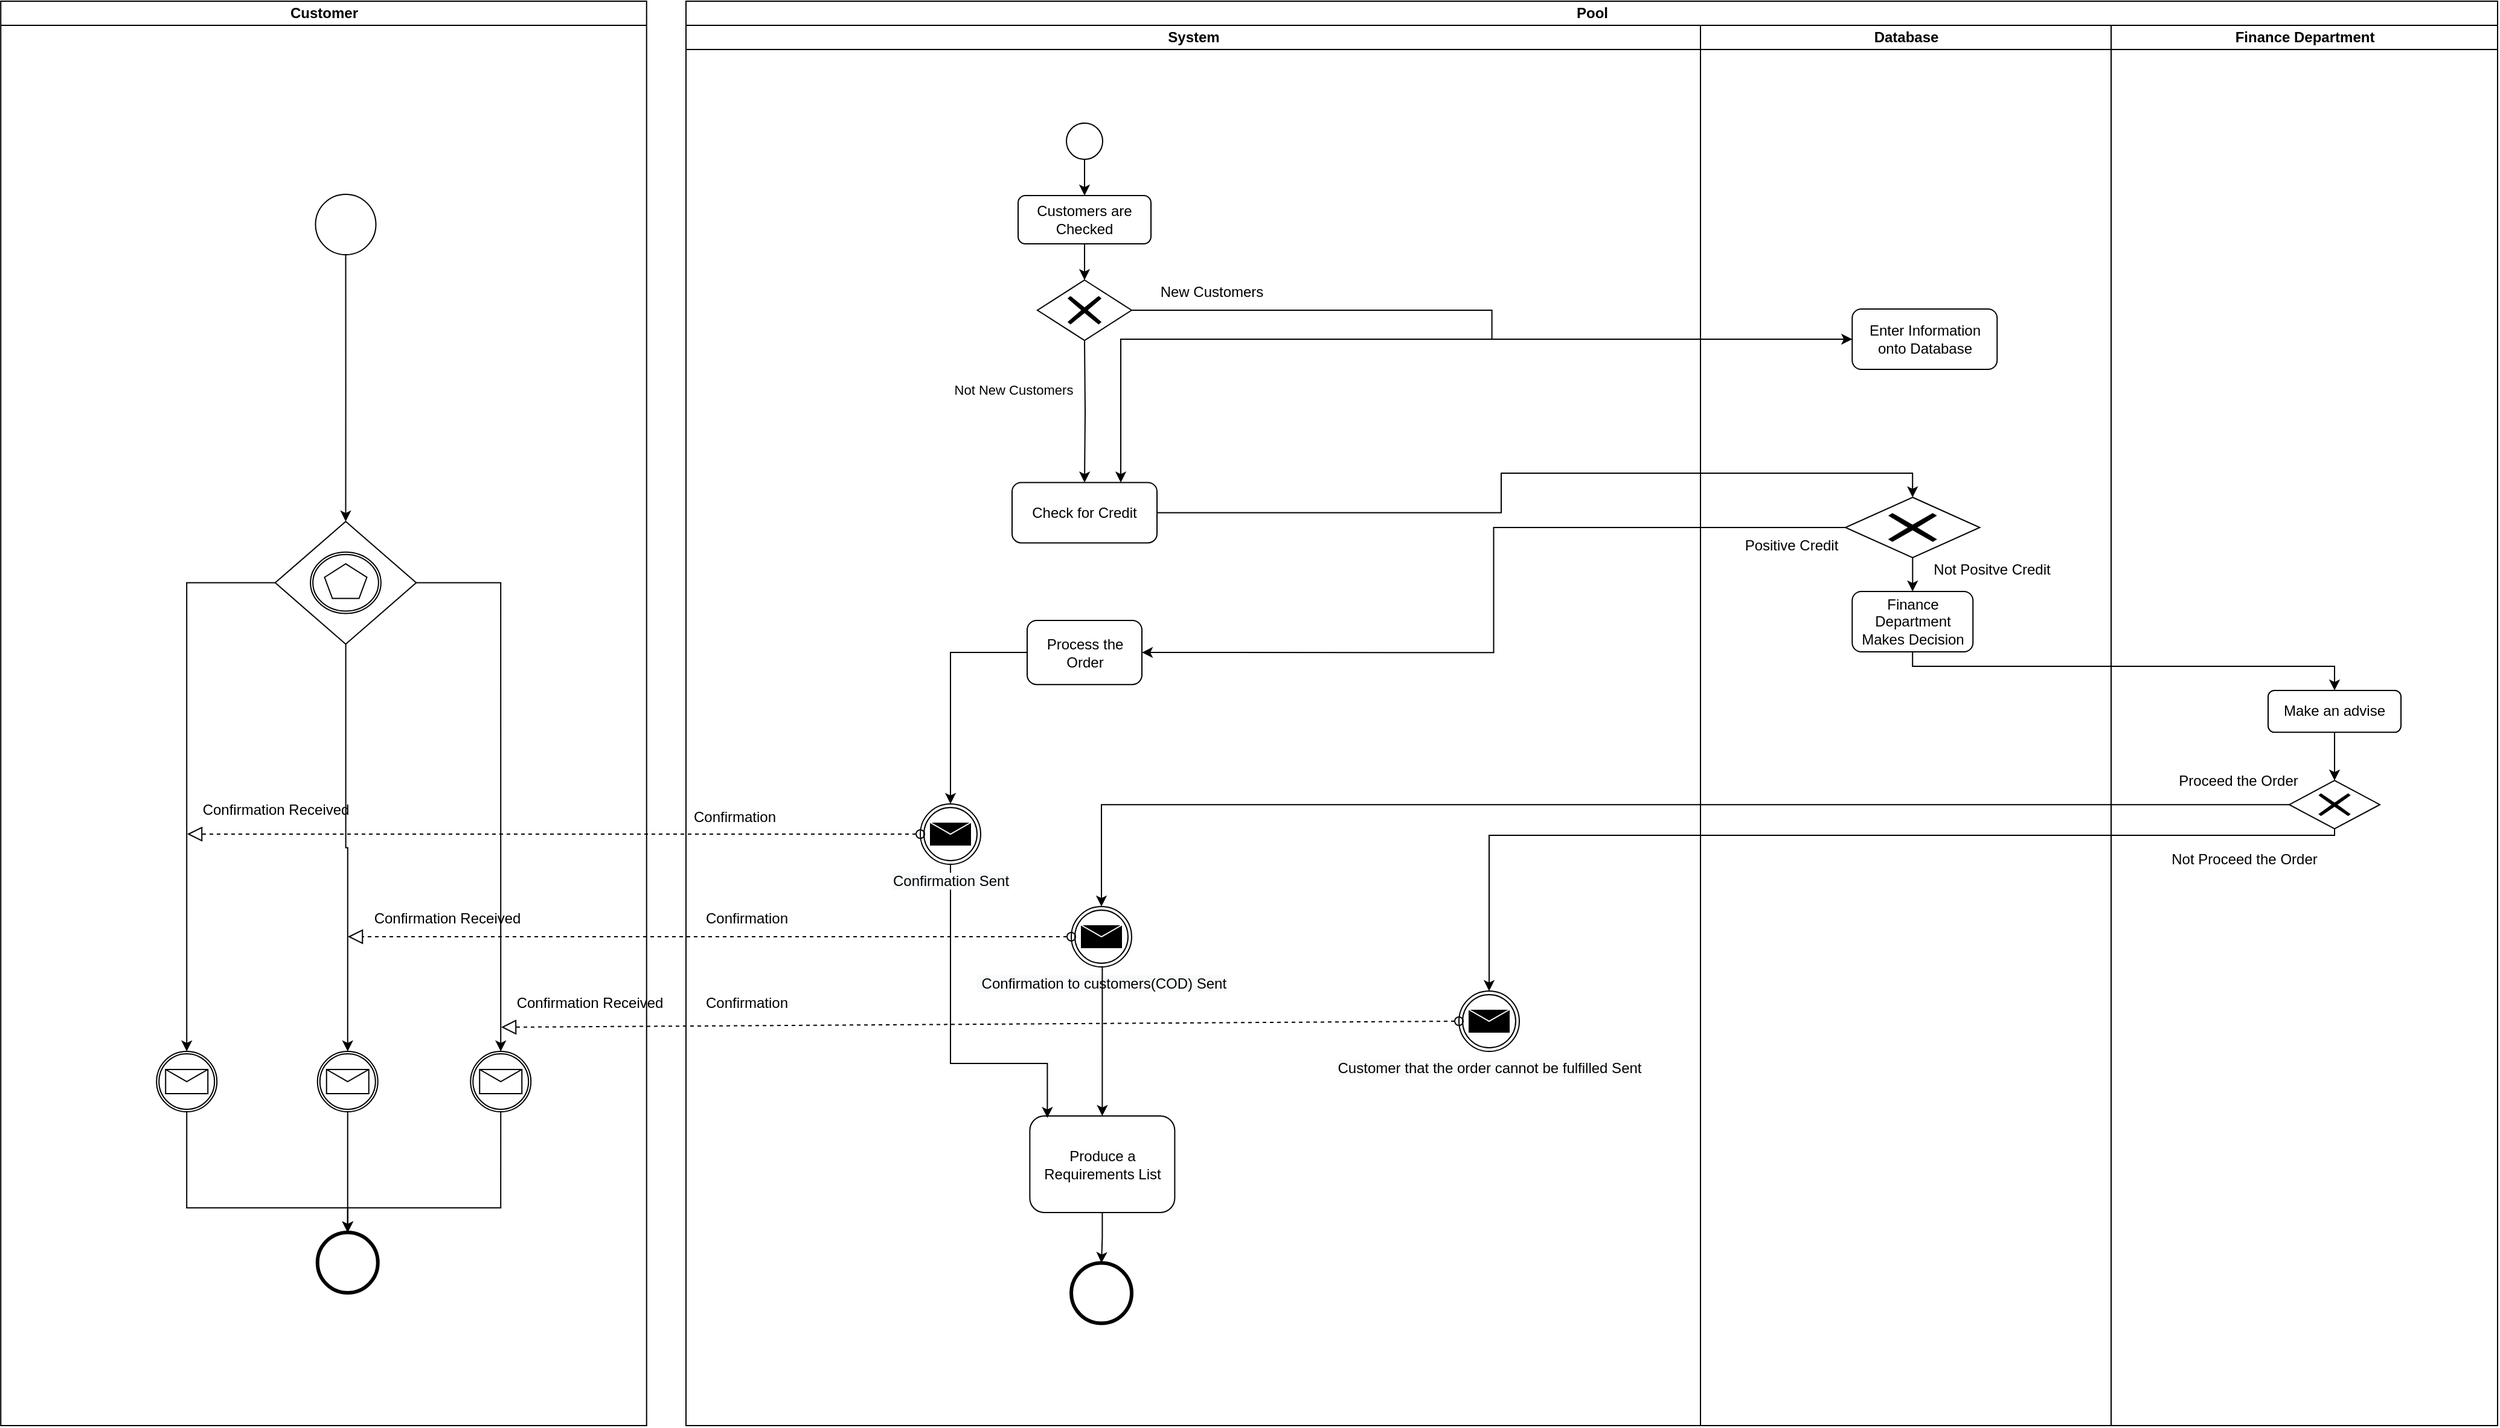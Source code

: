 <mxfile version="13.8.5" type="github">
  <diagram id="KpwYvhkPx8qY-jY_Czm6" name="Page-1">
    <mxGraphModel dx="2354" dy="-192" grid="1" gridSize="10" guides="1" tooltips="1" connect="1" arrows="1" fold="1" page="1" pageScale="1" pageWidth="1169" pageHeight="827" math="0" shadow="0">
      <root>
        <mxCell id="0" />
        <mxCell id="1" parent="0" />
        <mxCell id="Z5ZH14Ys6QMQ1bE4xrXP-9" value="Pool" style="swimlane;html=1;childLayout=stackLayout;resizeParent=1;resizeParentMax=0;startSize=20;" vertex="1" parent="1">
          <mxGeometry x="-560" y="1140" width="1500" height="1180" as="geometry" />
        </mxCell>
        <mxCell id="Z5ZH14Ys6QMQ1bE4xrXP-10" value="System" style="swimlane;html=1;startSize=20;" vertex="1" parent="Z5ZH14Ys6QMQ1bE4xrXP-9">
          <mxGeometry y="20" width="840" height="1160" as="geometry" />
        </mxCell>
        <mxCell id="Z5ZH14Ys6QMQ1bE4xrXP-78" value="Confirmation" style="text;html=1;align=center;verticalAlign=middle;resizable=0;points=[];autosize=1;" vertex="1" parent="Z5ZH14Ys6QMQ1bE4xrXP-10">
          <mxGeometry y="645.62" width="80" height="20" as="geometry" />
        </mxCell>
        <mxCell id="Z5ZH14Ys6QMQ1bE4xrXP-83" value="&lt;span style=&quot;background-color: rgb(248 , 249 , 250)&quot;&gt;&amp;nbsp;Confirmation to customers(COD) Sent&lt;/span&gt;" style="shape=mxgraph.bpmn.shape;html=1;verticalLabelPosition=bottom;labelBackgroundColor=#ffffff;verticalAlign=top;align=center;perimeter=ellipsePerimeter;outlineConnect=0;outline=throwing;symbol=message;" vertex="1" parent="Z5ZH14Ys6QMQ1bE4xrXP-10">
          <mxGeometry x="319" y="730" width="50" height="50" as="geometry" />
        </mxCell>
        <mxCell id="Z5ZH14Ys6QMQ1bE4xrXP-90" value="Confirmation" style="text;html=1;align=center;verticalAlign=middle;resizable=0;points=[];autosize=1;" vertex="1" parent="Z5ZH14Ys6QMQ1bE4xrXP-10">
          <mxGeometry x="10" y="730" width="80" height="20" as="geometry" />
        </mxCell>
        <mxCell id="Z5ZH14Ys6QMQ1bE4xrXP-92" value="&lt;span style=&quot;background-color: rgb(248 , 249 , 250)&quot;&gt;Customer that the order cannot be fulfilled Sent&lt;/span&gt;" style="shape=mxgraph.bpmn.shape;html=1;verticalLabelPosition=bottom;labelBackgroundColor=#ffffff;verticalAlign=top;align=center;perimeter=ellipsePerimeter;outlineConnect=0;outline=throwing;symbol=message;" vertex="1" parent="Z5ZH14Ys6QMQ1bE4xrXP-10">
          <mxGeometry x="640" y="800" width="50" height="50" as="geometry" />
        </mxCell>
        <mxCell id="Z5ZH14Ys6QMQ1bE4xrXP-97" value="Confirmation" style="text;html=1;align=center;verticalAlign=middle;resizable=0;points=[];autosize=1;" vertex="1" parent="Z5ZH14Ys6QMQ1bE4xrXP-10">
          <mxGeometry x="10" y="800" width="80" height="20" as="geometry" />
        </mxCell>
        <mxCell id="Z5ZH14Ys6QMQ1bE4xrXP-11" value="Database" style="swimlane;html=1;startSize=20;" vertex="1" parent="Z5ZH14Ys6QMQ1bE4xrXP-9">
          <mxGeometry x="840" y="20" width="340" height="1160" as="geometry" />
        </mxCell>
        <mxCell id="Z5ZH14Ys6QMQ1bE4xrXP-12" value="Finance Department" style="swimlane;html=1;startSize=20;" vertex="1" parent="Z5ZH14Ys6QMQ1bE4xrXP-9">
          <mxGeometry x="1180" y="20" width="320" height="1160" as="geometry" />
        </mxCell>
        <mxCell id="Z5ZH14Ys6QMQ1bE4xrXP-33" value="" style="ellipse;whiteSpace=wrap;html=1;" vertex="1" parent="1">
          <mxGeometry x="-245" y="1241" width="30" height="30" as="geometry" />
        </mxCell>
        <mxCell id="Z5ZH14Ys6QMQ1bE4xrXP-34" value="Customers are Checked" style="rounded=1;whiteSpace=wrap;html=1;" vertex="1" parent="1">
          <mxGeometry x="-285" y="1301" width="110" height="40" as="geometry" />
        </mxCell>
        <mxCell id="Z5ZH14Ys6QMQ1bE4xrXP-35" value="" style="edgeStyle=orthogonalEdgeStyle;rounded=0;orthogonalLoop=1;jettySize=auto;html=1;" edge="1" parent="1" source="Z5ZH14Ys6QMQ1bE4xrXP-33" target="Z5ZH14Ys6QMQ1bE4xrXP-34">
          <mxGeometry relative="1" as="geometry" />
        </mxCell>
        <mxCell id="Z5ZH14Ys6QMQ1bE4xrXP-36" value="" style="edgeStyle=orthogonalEdgeStyle;rounded=0;orthogonalLoop=1;jettySize=auto;html=1;" edge="1" parent="1" source="Z5ZH14Ys6QMQ1bE4xrXP-34">
          <mxGeometry relative="1" as="geometry">
            <mxPoint x="-230" y="1371.0" as="targetPoint" />
          </mxGeometry>
        </mxCell>
        <mxCell id="Z5ZH14Ys6QMQ1bE4xrXP-37" value="New Customers" style="text;html=1;align=center;verticalAlign=middle;resizable=0;points=[];autosize=1;" vertex="1" parent="1">
          <mxGeometry x="-175" y="1371" width="100" height="20" as="geometry" />
        </mxCell>
        <mxCell id="Z5ZH14Ys6QMQ1bE4xrXP-39" value="Process the Order" style="rounded=1;whiteSpace=wrap;html=1;" vertex="1" parent="1">
          <mxGeometry x="-277.5" y="1653.0" width="95" height="53.1" as="geometry" />
        </mxCell>
        <mxCell id="Z5ZH14Ys6QMQ1bE4xrXP-40" value="Check for Credit" style="rounded=1;whiteSpace=wrap;html=1;" vertex="1" parent="1">
          <mxGeometry x="-290" y="1538.72" width="120" height="50" as="geometry" />
        </mxCell>
        <mxCell id="Z5ZH14Ys6QMQ1bE4xrXP-41" value="" style="edgeStyle=orthogonalEdgeStyle;rounded=0;orthogonalLoop=1;jettySize=auto;html=1;" edge="1" parent="1" target="Z5ZH14Ys6QMQ1bE4xrXP-40">
          <mxGeometry relative="1" as="geometry">
            <mxPoint x="-230" y="1421" as="sourcePoint" />
          </mxGeometry>
        </mxCell>
        <mxCell id="Z5ZH14Ys6QMQ1bE4xrXP-42" value="Not New Customers" style="edgeLabel;html=1;align=center;verticalAlign=middle;resizable=0;points=[];rotation=0;" vertex="1" connectable="0" parent="Z5ZH14Ys6QMQ1bE4xrXP-41">
          <mxGeometry x="-0.169" y="1" relative="1" as="geometry">
            <mxPoint x="-61" y="-8" as="offset" />
          </mxGeometry>
        </mxCell>
        <mxCell id="Z5ZH14Ys6QMQ1bE4xrXP-43" value="" style="shape=mxgraph.bpmn.shape;html=1;verticalLabelPosition=bottom;labelBackgroundColor=#ffffff;verticalAlign=top;align=center;perimeter=rhombusPerimeter;background=gateway;outlineConnect=0;outline=none;symbol=exclusiveGw;" vertex="1" parent="1">
          <mxGeometry x="-269" y="1371" width="78" height="50" as="geometry" />
        </mxCell>
        <mxCell id="Z5ZH14Ys6QMQ1bE4xrXP-49" style="edgeStyle=orthogonalEdgeStyle;rounded=0;orthogonalLoop=1;jettySize=auto;html=1;" edge="1" parent="1" source="Z5ZH14Ys6QMQ1bE4xrXP-50" target="Z5ZH14Ys6QMQ1bE4xrXP-51">
          <mxGeometry relative="1" as="geometry" />
        </mxCell>
        <mxCell id="Z5ZH14Ys6QMQ1bE4xrXP-50" value="Produce a Requirements List" style="shape=ext;rounded=1;html=1;whiteSpace=wrap;" vertex="1" parent="1">
          <mxGeometry x="-275.31" y="2063.5" width="120" height="80" as="geometry" />
        </mxCell>
        <mxCell id="Z5ZH14Ys6QMQ1bE4xrXP-51" value="" style="shape=mxgraph.bpmn.shape;html=1;verticalLabelPosition=bottom;labelBackgroundColor=#ffffff;verticalAlign=top;align=center;perimeter=ellipsePerimeter;outlineConnect=0;outline=end;symbol=general;" vertex="1" parent="1">
          <mxGeometry x="-241" y="2185.27" width="50" height="50" as="geometry" />
        </mxCell>
        <mxCell id="Z5ZH14Ys6QMQ1bE4xrXP-52" value="Enter Information onto Database" style="rounded=1;whiteSpace=wrap;html=1;" vertex="1" parent="1">
          <mxGeometry x="405.62" y="1395" width="120" height="50" as="geometry" />
        </mxCell>
        <mxCell id="Z5ZH14Ys6QMQ1bE4xrXP-53" value="Not Positve Credit" style="text;html=1;align=center;verticalAlign=middle;resizable=0;points=[];autosize=1;" vertex="1" parent="1">
          <mxGeometry x="465.63" y="1600.99" width="110" height="20" as="geometry" />
        </mxCell>
        <mxCell id="Z5ZH14Ys6QMQ1bE4xrXP-54" style="edgeStyle=orthogonalEdgeStyle;rounded=0;orthogonalLoop=1;jettySize=auto;html=1;" edge="1" parent="1" source="Z5ZH14Ys6QMQ1bE4xrXP-55" target="Z5ZH14Ys6QMQ1bE4xrXP-56">
          <mxGeometry relative="1" as="geometry" />
        </mxCell>
        <mxCell id="Z5ZH14Ys6QMQ1bE4xrXP-55" value="" style="shape=mxgraph.bpmn.shape;html=1;verticalLabelPosition=bottom;labelBackgroundColor=#ffffff;verticalAlign=top;align=center;perimeter=rhombusPerimeter;background=gateway;outlineConnect=0;outline=none;symbol=exclusiveGw;" vertex="1" parent="1">
          <mxGeometry x="400" y="1550.99" width="111.25" height="50" as="geometry" />
        </mxCell>
        <mxCell id="Z5ZH14Ys6QMQ1bE4xrXP-56" value="Finance Department Makes Decision" style="rounded=1;whiteSpace=wrap;html=1;" vertex="1" parent="1">
          <mxGeometry x="405.62" y="1628.99" width="100" height="50" as="geometry" />
        </mxCell>
        <mxCell id="Z5ZH14Ys6QMQ1bE4xrXP-57" value="Positive Credit" style="text;html=1;align=center;verticalAlign=middle;resizable=0;points=[];autosize=1;" vertex="1" parent="1">
          <mxGeometry x="310" y="1580.99" width="90" height="20" as="geometry" />
        </mxCell>
        <mxCell id="Z5ZH14Ys6QMQ1bE4xrXP-58" style="edgeStyle=orthogonalEdgeStyle;rounded=0;orthogonalLoop=1;jettySize=auto;html=1;" edge="1" parent="1" source="Z5ZH14Ys6QMQ1bE4xrXP-43" target="Z5ZH14Ys6QMQ1bE4xrXP-52">
          <mxGeometry relative="1" as="geometry">
            <mxPoint x="217" y="1336" as="sourcePoint" />
          </mxGeometry>
        </mxCell>
        <mxCell id="Z5ZH14Ys6QMQ1bE4xrXP-59" style="edgeStyle=orthogonalEdgeStyle;rounded=0;orthogonalLoop=1;jettySize=auto;html=1;entryX=0.5;entryY=0;entryDx=0;entryDy=0;" edge="1" parent="1" source="Z5ZH14Ys6QMQ1bE4xrXP-60" target="Z5ZH14Ys6QMQ1bE4xrXP-61">
          <mxGeometry relative="1" as="geometry" />
        </mxCell>
        <mxCell id="Z5ZH14Ys6QMQ1bE4xrXP-60" value="Make an advise" style="shape=ext;rounded=1;html=1;whiteSpace=wrap;" vertex="1" parent="1">
          <mxGeometry x="750" y="1711" width="110" height="34.62" as="geometry" />
        </mxCell>
        <mxCell id="Z5ZH14Ys6QMQ1bE4xrXP-61" value="" style="shape=mxgraph.bpmn.shape;html=1;verticalLabelPosition=bottom;labelBackgroundColor=#ffffff;verticalAlign=top;align=center;perimeter=rhombusPerimeter;background=gateway;outlineConnect=0;outline=none;symbol=exclusiveGw;" vertex="1" parent="1">
          <mxGeometry x="767.5" y="1785.62" width="75" height="40" as="geometry" />
        </mxCell>
        <mxCell id="Z5ZH14Ys6QMQ1bE4xrXP-62" value="Proceed the Order" style="text;html=1;align=center;verticalAlign=middle;resizable=0;points=[];autosize=1;" vertex="1" parent="1">
          <mxGeometry x="670" y="1775.62" width="110" height="20" as="geometry" />
        </mxCell>
        <mxCell id="Z5ZH14Ys6QMQ1bE4xrXP-63" value="Not Proceed the Order" style="text;html=1;align=center;verticalAlign=middle;resizable=0;points=[];autosize=1;" vertex="1" parent="1">
          <mxGeometry x="660" y="1841" width="140" height="20" as="geometry" />
        </mxCell>
        <mxCell id="Z5ZH14Ys6QMQ1bE4xrXP-64" style="edgeStyle=orthogonalEdgeStyle;rounded=0;orthogonalLoop=1;jettySize=auto;html=1;" edge="1" parent="1" source="Z5ZH14Ys6QMQ1bE4xrXP-56" target="Z5ZH14Ys6QMQ1bE4xrXP-60">
          <mxGeometry relative="1" as="geometry">
            <Array as="points">
              <mxPoint x="456" y="1691" />
              <mxPoint x="805" y="1691" />
            </Array>
          </mxGeometry>
        </mxCell>
        <mxCell id="Z5ZH14Ys6QMQ1bE4xrXP-66" style="edgeStyle=orthogonalEdgeStyle;rounded=0;orthogonalLoop=1;jettySize=auto;html=1;entryX=1;entryY=0.5;entryDx=0;entryDy=0;" edge="1" parent="1" source="Z5ZH14Ys6QMQ1bE4xrXP-55" target="Z5ZH14Ys6QMQ1bE4xrXP-39">
          <mxGeometry relative="1" as="geometry" />
        </mxCell>
        <mxCell id="Z5ZH14Ys6QMQ1bE4xrXP-68" style="edgeStyle=orthogonalEdgeStyle;rounded=0;orthogonalLoop=1;jettySize=auto;html=1;entryX=0.5;entryY=0;entryDx=0;entryDy=0;" edge="1" parent="1" source="Z5ZH14Ys6QMQ1bE4xrXP-40" target="Z5ZH14Ys6QMQ1bE4xrXP-55">
          <mxGeometry relative="1" as="geometry" />
        </mxCell>
        <mxCell id="Z5ZH14Ys6QMQ1bE4xrXP-69" style="edgeStyle=orthogonalEdgeStyle;rounded=0;orthogonalLoop=1;jettySize=auto;html=1;entryX=0.75;entryY=0;entryDx=0;entryDy=0;" edge="1" parent="1" source="Z5ZH14Ys6QMQ1bE4xrXP-52" target="Z5ZH14Ys6QMQ1bE4xrXP-40">
          <mxGeometry relative="1" as="geometry" />
        </mxCell>
        <mxCell id="Z5ZH14Ys6QMQ1bE4xrXP-72" value="Customer" style="swimlane;html=1;horizontal=0;startSize=20;rotation=90;" vertex="1" parent="1">
          <mxGeometry x="-1450" y="1462.62" width="1180" height="534.75" as="geometry" />
        </mxCell>
        <mxCell id="Z5ZH14Ys6QMQ1bE4xrXP-116" style="edgeStyle=orthogonalEdgeStyle;rounded=0;orthogonalLoop=1;jettySize=auto;html=1;entryX=0.5;entryY=0;entryDx=0;entryDy=0;" edge="1" parent="Z5ZH14Ys6QMQ1bE4xrXP-72" source="Z5ZH14Ys6QMQ1bE4xrXP-76" target="Z5ZH14Ys6QMQ1bE4xrXP-100">
          <mxGeometry relative="1" as="geometry">
            <Array as="points">
              <mxPoint x="477" y="677" />
              <mxPoint x="610" y="677" />
            </Array>
          </mxGeometry>
        </mxCell>
        <mxCell id="Z5ZH14Ys6QMQ1bE4xrXP-76" value="" style="shape=mxgraph.bpmn.shape;html=1;verticalLabelPosition=bottom;labelBackgroundColor=#ffffff;verticalAlign=top;align=center;perimeter=ellipsePerimeter;outlineConnect=0;outline=catching;symbol=message;" vertex="1" parent="Z5ZH14Ys6QMQ1bE4xrXP-72">
          <mxGeometry x="451.62" y="547.38" width="50" height="50" as="geometry" />
        </mxCell>
        <mxCell id="Z5ZH14Ys6QMQ1bE4xrXP-115" style="edgeStyle=orthogonalEdgeStyle;rounded=0;orthogonalLoop=1;jettySize=auto;html=1;entryX=0.5;entryY=0;entryDx=0;entryDy=0;" edge="1" parent="Z5ZH14Ys6QMQ1bE4xrXP-72" source="Z5ZH14Ys6QMQ1bE4xrXP-88" target="Z5ZH14Ys6QMQ1bE4xrXP-100">
          <mxGeometry relative="1" as="geometry" />
        </mxCell>
        <mxCell id="Z5ZH14Ys6QMQ1bE4xrXP-88" value="" style="shape=mxgraph.bpmn.shape;html=1;verticalLabelPosition=bottom;labelBackgroundColor=#ffffff;verticalAlign=top;align=center;perimeter=ellipsePerimeter;outlineConnect=0;outline=catching;symbol=message;" vertex="1" parent="Z5ZH14Ys6QMQ1bE4xrXP-72">
          <mxGeometry x="584.87" y="547.38" width="50" height="50" as="geometry" />
        </mxCell>
        <mxCell id="Z5ZH14Ys6QMQ1bE4xrXP-101" style="edgeStyle=orthogonalEdgeStyle;rounded=0;orthogonalLoop=1;jettySize=auto;html=1;" edge="1" parent="Z5ZH14Ys6QMQ1bE4xrXP-72" source="Z5ZH14Ys6QMQ1bE4xrXP-95" target="Z5ZH14Ys6QMQ1bE4xrXP-100">
          <mxGeometry relative="1" as="geometry">
            <Array as="points">
              <mxPoint x="737" y="677" />
              <mxPoint x="610" y="677" />
            </Array>
          </mxGeometry>
        </mxCell>
        <mxCell id="Z5ZH14Ys6QMQ1bE4xrXP-95" value="" style="shape=mxgraph.bpmn.shape;html=1;verticalLabelPosition=bottom;labelBackgroundColor=#ffffff;verticalAlign=top;align=center;perimeter=ellipsePerimeter;outlineConnect=0;outline=catching;symbol=message;" vertex="1" parent="Z5ZH14Ys6QMQ1bE4xrXP-72">
          <mxGeometry x="711.62" y="547.38" width="50" height="50" as="geometry" />
        </mxCell>
        <mxCell id="Z5ZH14Ys6QMQ1bE4xrXP-100" value="" style="shape=mxgraph.bpmn.shape;html=1;verticalLabelPosition=bottom;labelBackgroundColor=#ffffff;verticalAlign=top;align=center;perimeter=ellipsePerimeter;outlineConnect=0;outline=end;symbol=general;" vertex="1" parent="Z5ZH14Ys6QMQ1bE4xrXP-72">
          <mxGeometry x="584.87" y="697.38" width="50" height="50" as="geometry" />
        </mxCell>
        <mxCell id="Z5ZH14Ys6QMQ1bE4xrXP-104" value="Confirmation Received" style="text;html=1;align=center;verticalAlign=middle;resizable=0;points=[];autosize=1;" vertex="1" parent="Z5ZH14Ys6QMQ1bE4xrXP-72">
          <mxGeometry x="480" y="337.38" width="140" height="20" as="geometry" />
        </mxCell>
        <mxCell id="Z5ZH14Ys6QMQ1bE4xrXP-107" value="Confirmation Received" style="text;html=1;align=center;verticalAlign=middle;resizable=0;points=[];autosize=1;" vertex="1" parent="Z5ZH14Ys6QMQ1bE4xrXP-72">
          <mxGeometry x="621.62" y="427.38" width="140" height="20" as="geometry" />
        </mxCell>
        <mxCell id="Z5ZH14Ys6QMQ1bE4xrXP-102" value="Confirmation Received" style="text;html=1;align=center;verticalAlign=middle;resizable=0;points=[];autosize=1;" vertex="1" parent="Z5ZH14Ys6QMQ1bE4xrXP-72">
          <mxGeometry x="740" y="497.38" width="140" height="20" as="geometry" />
        </mxCell>
        <mxCell id="Z5ZH14Ys6QMQ1bE4xrXP-111" style="edgeStyle=orthogonalEdgeStyle;rounded=0;orthogonalLoop=1;jettySize=auto;html=1;entryX=0.5;entryY=0;entryDx=0;entryDy=0;" edge="1" parent="Z5ZH14Ys6QMQ1bE4xrXP-72" source="Z5ZH14Ys6QMQ1bE4xrXP-108" target="Z5ZH14Ys6QMQ1bE4xrXP-110">
          <mxGeometry relative="1" as="geometry" />
        </mxCell>
        <mxCell id="Z5ZH14Ys6QMQ1bE4xrXP-108" value="" style="shape=mxgraph.bpmn.shape;html=1;verticalLabelPosition=bottom;labelBackgroundColor=#ffffff;verticalAlign=top;align=center;perimeter=ellipsePerimeter;outlineConnect=0;outline=standard;symbol=general;" vertex="1" parent="Z5ZH14Ys6QMQ1bE4xrXP-72">
          <mxGeometry x="583.25" y="-162.62" width="50" height="50" as="geometry" />
        </mxCell>
        <mxCell id="Z5ZH14Ys6QMQ1bE4xrXP-112" style="edgeStyle=orthogonalEdgeStyle;rounded=0;orthogonalLoop=1;jettySize=auto;html=1;" edge="1" parent="Z5ZH14Ys6QMQ1bE4xrXP-72" source="Z5ZH14Ys6QMQ1bE4xrXP-110" target="Z5ZH14Ys6QMQ1bE4xrXP-76">
          <mxGeometry relative="1" as="geometry" />
        </mxCell>
        <mxCell id="Z5ZH14Ys6QMQ1bE4xrXP-114" style="edgeStyle=orthogonalEdgeStyle;rounded=0;orthogonalLoop=1;jettySize=auto;html=1;" edge="1" parent="Z5ZH14Ys6QMQ1bE4xrXP-72" source="Z5ZH14Ys6QMQ1bE4xrXP-110" target="Z5ZH14Ys6QMQ1bE4xrXP-95">
          <mxGeometry relative="1" as="geometry" />
        </mxCell>
        <mxCell id="Z5ZH14Ys6QMQ1bE4xrXP-110" value="" style="shape=mxgraph.bpmn.shape;html=1;verticalLabelPosition=bottom;labelBackgroundColor=#ffffff;verticalAlign=top;align=center;perimeter=rhombusPerimeter;background=gateway;outlineConnect=0;outline=catching;symbol=multiple;" vertex="1" parent="Z5ZH14Ys6QMQ1bE4xrXP-72">
          <mxGeometry x="549.87" y="108.38" width="116.75" height="101.62" as="geometry" />
        </mxCell>
        <mxCell id="Z5ZH14Ys6QMQ1bE4xrXP-113" style="edgeStyle=orthogonalEdgeStyle;rounded=0;orthogonalLoop=1;jettySize=auto;html=1;entryX=0.5;entryY=0;entryDx=0;entryDy=0;" edge="1" parent="Z5ZH14Ys6QMQ1bE4xrXP-72" source="Z5ZH14Ys6QMQ1bE4xrXP-110" target="Z5ZH14Ys6QMQ1bE4xrXP-88">
          <mxGeometry relative="1" as="geometry">
            <mxPoint x="608.245" y="417.38" as="targetPoint" />
          </mxGeometry>
        </mxCell>
        <mxCell id="Z5ZH14Ys6QMQ1bE4xrXP-75" style="edgeStyle=orthogonalEdgeStyle;rounded=0;orthogonalLoop=1;jettySize=auto;html=1;entryX=0.121;entryY=0.02;entryDx=0;entryDy=0;entryPerimeter=0;" edge="1" parent="1" source="Z5ZH14Ys6QMQ1bE4xrXP-73" target="Z5ZH14Ys6QMQ1bE4xrXP-50">
          <mxGeometry relative="1" as="geometry">
            <Array as="points">
              <mxPoint x="-341" y="2020" />
              <mxPoint x="-261" y="2020" />
            </Array>
          </mxGeometry>
        </mxCell>
        <mxCell id="Z5ZH14Ys6QMQ1bE4xrXP-73" value="&lt;span style=&quot;background-color: rgb(248 , 249 , 250)&quot;&gt;Confirmation Sent&lt;/span&gt;" style="shape=mxgraph.bpmn.shape;html=1;verticalLabelPosition=bottom;labelBackgroundColor=#ffffff;verticalAlign=top;align=center;perimeter=ellipsePerimeter;outlineConnect=0;outline=throwing;symbol=message;" vertex="1" parent="1">
          <mxGeometry x="-366" y="1805" width="50" height="50" as="geometry" />
        </mxCell>
        <mxCell id="Z5ZH14Ys6QMQ1bE4xrXP-74" style="edgeStyle=orthogonalEdgeStyle;rounded=0;orthogonalLoop=1;jettySize=auto;html=1;" edge="1" parent="1" source="Z5ZH14Ys6QMQ1bE4xrXP-39" target="Z5ZH14Ys6QMQ1bE4xrXP-73">
          <mxGeometry relative="1" as="geometry">
            <mxPoint x="-277.5" y="1679.588" as="sourcePoint" />
            <mxPoint x="-340" y="1913.28" as="targetPoint" />
          </mxGeometry>
        </mxCell>
        <mxCell id="Z5ZH14Ys6QMQ1bE4xrXP-77" value="" style="startArrow=oval;startFill=0;startSize=7;endArrow=block;endFill=0;endSize=10;dashed=1;html=1;exitX=0;exitY=0.5;exitDx=0;exitDy=0;" edge="1" parent="1" source="Z5ZH14Ys6QMQ1bE4xrXP-73">
          <mxGeometry width="100" relative="1" as="geometry">
            <mxPoint x="-390" y="1950" as="sourcePoint" />
            <mxPoint x="-973" y="1830" as="targetPoint" />
          </mxGeometry>
        </mxCell>
        <mxCell id="Z5ZH14Ys6QMQ1bE4xrXP-87" style="edgeStyle=orthogonalEdgeStyle;rounded=0;orthogonalLoop=1;jettySize=auto;html=1;entryX=0.5;entryY=0;entryDx=0;entryDy=0;" edge="1" parent="1" source="Z5ZH14Ys6QMQ1bE4xrXP-83" target="Z5ZH14Ys6QMQ1bE4xrXP-50">
          <mxGeometry relative="1" as="geometry">
            <Array as="points">
              <mxPoint x="-216" y="2002" />
            </Array>
          </mxGeometry>
        </mxCell>
        <mxCell id="Z5ZH14Ys6QMQ1bE4xrXP-86" style="edgeStyle=orthogonalEdgeStyle;rounded=0;orthogonalLoop=1;jettySize=auto;html=1;entryX=0.5;entryY=0;entryDx=0;entryDy=0;" edge="1" parent="1" source="Z5ZH14Ys6QMQ1bE4xrXP-61" target="Z5ZH14Ys6QMQ1bE4xrXP-83">
          <mxGeometry relative="1" as="geometry">
            <mxPoint x="767.569" y="1805.583" as="sourcePoint" />
            <mxPoint x="-215.31" y="1913.28" as="targetPoint" />
          </mxGeometry>
        </mxCell>
        <mxCell id="Z5ZH14Ys6QMQ1bE4xrXP-93" style="edgeStyle=orthogonalEdgeStyle;rounded=0;orthogonalLoop=1;jettySize=auto;html=1;" edge="1" parent="1" source="Z5ZH14Ys6QMQ1bE4xrXP-61" target="Z5ZH14Ys6QMQ1bE4xrXP-92">
          <mxGeometry relative="1" as="geometry">
            <Array as="points">
              <mxPoint x="805" y="1831" />
            </Array>
            <mxPoint x="805.0" y="1825.62" as="sourcePoint" />
            <mxPoint x="29.38" y="1954.333" as="targetPoint" />
          </mxGeometry>
        </mxCell>
        <mxCell id="Z5ZH14Ys6QMQ1bE4xrXP-96" value="" style="startArrow=oval;startFill=0;startSize=7;endArrow=block;endFill=0;endSize=10;dashed=1;html=1;exitX=0;exitY=0.5;exitDx=0;exitDy=0;" edge="1" parent="1" source="Z5ZH14Ys6QMQ1bE4xrXP-92">
          <mxGeometry width="100" relative="1" as="geometry">
            <mxPoint x="-270" y="1850" as="sourcePoint" />
            <mxPoint x="-713" y="1990" as="targetPoint" />
          </mxGeometry>
        </mxCell>
        <mxCell id="Z5ZH14Ys6QMQ1bE4xrXP-89" value="" style="startArrow=oval;startFill=0;startSize=7;endArrow=block;endFill=0;endSize=10;dashed=1;html=1;exitX=0;exitY=0.5;exitDx=0;exitDy=0;" edge="1" parent="1" source="Z5ZH14Ys6QMQ1bE4xrXP-83">
          <mxGeometry width="100" relative="1" as="geometry">
            <mxPoint x="-366" y="1914.58" as="sourcePoint" />
            <mxPoint x="-840" y="1915" as="targetPoint" />
          </mxGeometry>
        </mxCell>
      </root>
    </mxGraphModel>
  </diagram>
</mxfile>
